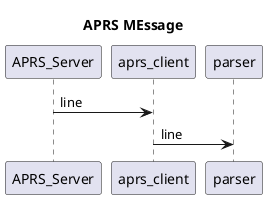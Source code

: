 @startuml
title APRS MEssage
APRS_Server -> aprs_client : line
aprs_client -> parser : line
@enduml
